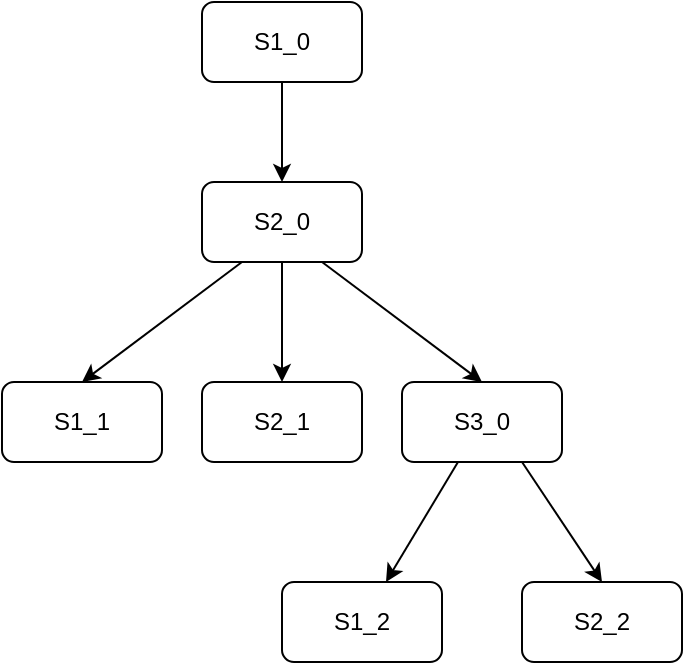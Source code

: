 <mxfile version="11.3.0" type="device" pages="1"><diagram id="32Uih9-HYJYOMt32j6Du" name="Page-1"><mxGraphModel dx="735" dy="830" grid="1" gridSize="10" guides="1" tooltips="1" connect="1" arrows="1" fold="1" page="1" pageScale="1" pageWidth="850" pageHeight="1100" math="0" shadow="0"><root><mxCell id="0"/><mxCell id="1" parent="0"/><mxCell id="-FEtdxrUo2PFcBLy4zZ_-3" value="" style="edgeStyle=orthogonalEdgeStyle;rounded=0;orthogonalLoop=1;jettySize=auto;html=1;" edge="1" parent="1" source="-FEtdxrUo2PFcBLy4zZ_-1" target="-FEtdxrUo2PFcBLy4zZ_-2"><mxGeometry relative="1" as="geometry"/></mxCell><mxCell id="-FEtdxrUo2PFcBLy4zZ_-1" value="S1_0" style="rounded=1;whiteSpace=wrap;html=1;" vertex="1" parent="1"><mxGeometry x="370" y="290" width="80" height="40" as="geometry"/></mxCell><mxCell id="-FEtdxrUo2PFcBLy4zZ_-5" value="" style="edgeStyle=orthogonalEdgeStyle;rounded=0;orthogonalLoop=1;jettySize=auto;html=1;" edge="1" parent="1" source="-FEtdxrUo2PFcBLy4zZ_-2" target="-FEtdxrUo2PFcBLy4zZ_-4"><mxGeometry relative="1" as="geometry"/></mxCell><mxCell id="-FEtdxrUo2PFcBLy4zZ_-8" style="rounded=0;orthogonalLoop=1;jettySize=auto;html=1;exitX=0.25;exitY=1;exitDx=0;exitDy=0;entryX=0.5;entryY=0;entryDx=0;entryDy=0;" edge="1" parent="1" source="-FEtdxrUo2PFcBLy4zZ_-2" target="-FEtdxrUo2PFcBLy4zZ_-7"><mxGeometry relative="1" as="geometry"/></mxCell><mxCell id="-FEtdxrUo2PFcBLy4zZ_-9" style="rounded=0;orthogonalLoop=1;jettySize=auto;html=1;exitX=0.75;exitY=1;exitDx=0;exitDy=0;entryX=0.5;entryY=0;entryDx=0;entryDy=0;" edge="1" parent="1" source="-FEtdxrUo2PFcBLy4zZ_-2" target="-FEtdxrUo2PFcBLy4zZ_-6"><mxGeometry relative="1" as="geometry"/></mxCell><mxCell id="-FEtdxrUo2PFcBLy4zZ_-2" value="S2_0" style="rounded=1;whiteSpace=wrap;html=1;" vertex="1" parent="1"><mxGeometry x="370" y="380" width="80" height="40" as="geometry"/></mxCell><mxCell id="-FEtdxrUo2PFcBLy4zZ_-4" value="S2_1" style="rounded=1;whiteSpace=wrap;html=1;" vertex="1" parent="1"><mxGeometry x="370" y="480" width="80" height="40" as="geometry"/></mxCell><mxCell id="-FEtdxrUo2PFcBLy4zZ_-12" value="" style="edgeStyle=none;rounded=0;orthogonalLoop=1;jettySize=auto;html=1;" edge="1" parent="1" source="-FEtdxrUo2PFcBLy4zZ_-6" target="-FEtdxrUo2PFcBLy4zZ_-11"><mxGeometry relative="1" as="geometry"/></mxCell><mxCell id="-FEtdxrUo2PFcBLy4zZ_-14" style="edgeStyle=none;rounded=0;orthogonalLoop=1;jettySize=auto;html=1;exitX=0.75;exitY=1;exitDx=0;exitDy=0;entryX=0.5;entryY=0;entryDx=0;entryDy=0;" edge="1" parent="1" source="-FEtdxrUo2PFcBLy4zZ_-6" target="-FEtdxrUo2PFcBLy4zZ_-13"><mxGeometry relative="1" as="geometry"/></mxCell><mxCell id="-FEtdxrUo2PFcBLy4zZ_-6" value="S3_0" style="rounded=1;whiteSpace=wrap;html=1;" vertex="1" parent="1"><mxGeometry x="470" y="480" width="80" height="40" as="geometry"/></mxCell><mxCell id="-FEtdxrUo2PFcBLy4zZ_-11" value="S1_2" style="rounded=1;whiteSpace=wrap;html=1;" vertex="1" parent="1"><mxGeometry x="410" y="580" width="80" height="40" as="geometry"/></mxCell><mxCell id="-FEtdxrUo2PFcBLy4zZ_-7" value="S1_1" style="rounded=1;whiteSpace=wrap;html=1;" vertex="1" parent="1"><mxGeometry x="270" y="480" width="80" height="40" as="geometry"/></mxCell><mxCell id="-FEtdxrUo2PFcBLy4zZ_-13" value="S2_2" style="rounded=1;whiteSpace=wrap;html=1;" vertex="1" parent="1"><mxGeometry x="530" y="580" width="80" height="40" as="geometry"/></mxCell></root></mxGraphModel></diagram></mxfile>